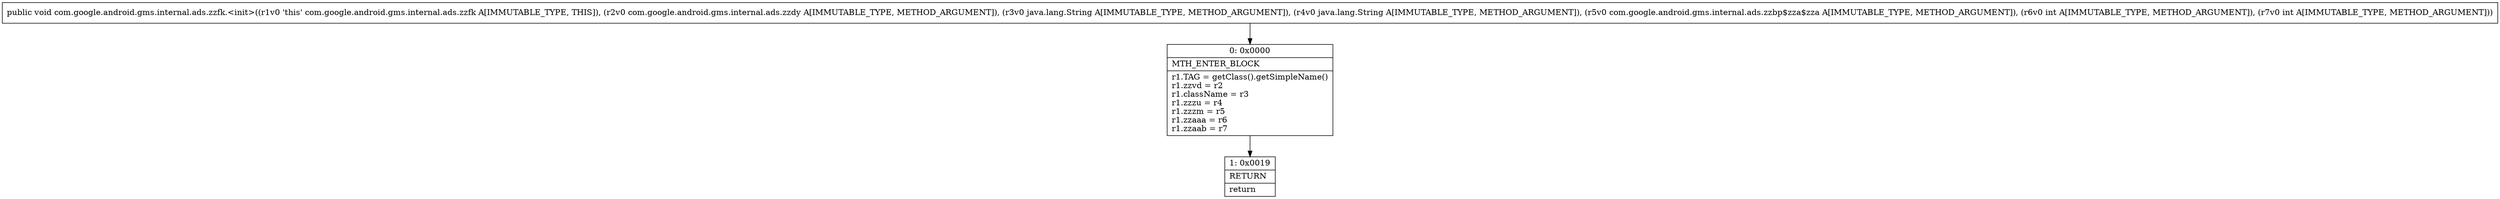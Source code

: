digraph "CFG forcom.google.android.gms.internal.ads.zzfk.\<init\>(Lcom\/google\/android\/gms\/internal\/ads\/zzdy;Ljava\/lang\/String;Ljava\/lang\/String;Lcom\/google\/android\/gms\/internal\/ads\/zzbp$zza$zza;II)V" {
Node_0 [shape=record,label="{0\:\ 0x0000|MTH_ENTER_BLOCK\l|r1.TAG = getClass().getSimpleName()\lr1.zzvd = r2\lr1.className = r3\lr1.zzzu = r4\lr1.zzzm = r5\lr1.zzaaa = r6\lr1.zzaab = r7\l}"];
Node_1 [shape=record,label="{1\:\ 0x0019|RETURN\l|return\l}"];
MethodNode[shape=record,label="{public void com.google.android.gms.internal.ads.zzfk.\<init\>((r1v0 'this' com.google.android.gms.internal.ads.zzfk A[IMMUTABLE_TYPE, THIS]), (r2v0 com.google.android.gms.internal.ads.zzdy A[IMMUTABLE_TYPE, METHOD_ARGUMENT]), (r3v0 java.lang.String A[IMMUTABLE_TYPE, METHOD_ARGUMENT]), (r4v0 java.lang.String A[IMMUTABLE_TYPE, METHOD_ARGUMENT]), (r5v0 com.google.android.gms.internal.ads.zzbp$zza$zza A[IMMUTABLE_TYPE, METHOD_ARGUMENT]), (r6v0 int A[IMMUTABLE_TYPE, METHOD_ARGUMENT]), (r7v0 int A[IMMUTABLE_TYPE, METHOD_ARGUMENT])) }"];
MethodNode -> Node_0;
Node_0 -> Node_1;
}

